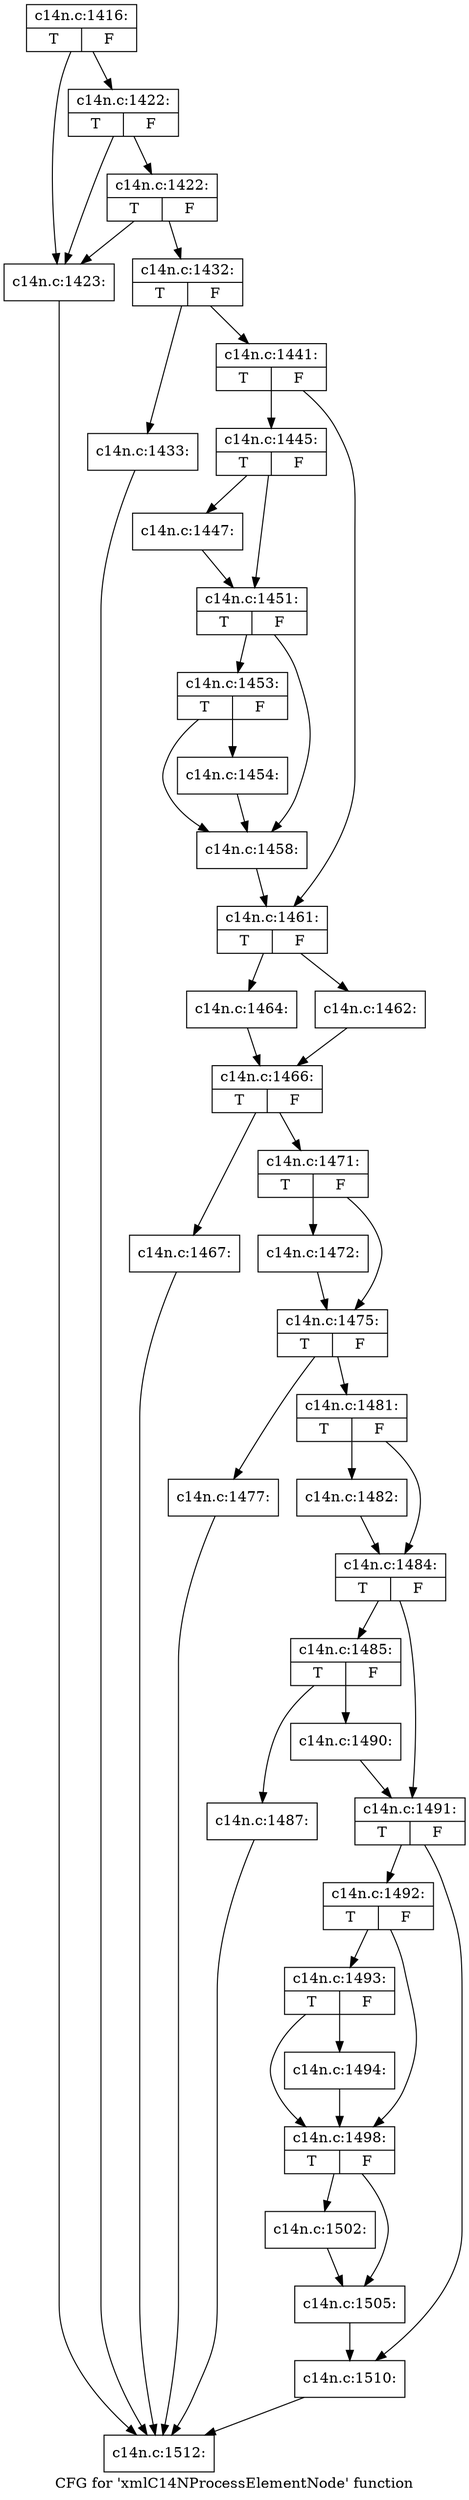digraph "CFG for 'xmlC14NProcessElementNode' function" {
	label="CFG for 'xmlC14NProcessElementNode' function";

	Node0x4ac1de0 [shape=record,label="{c14n.c:1416:|{<s0>T|<s1>F}}"];
	Node0x4ac1de0 -> Node0x4ac39d0;
	Node0x4ac1de0 -> Node0x4ac3af0;
	Node0x4ac3af0 [shape=record,label="{c14n.c:1422:|{<s0>T|<s1>F}}"];
	Node0x4ac3af0 -> Node0x4ac39d0;
	Node0x4ac3af0 -> Node0x4ac3a70;
	Node0x4ac3a70 [shape=record,label="{c14n.c:1422:|{<s0>T|<s1>F}}"];
	Node0x4ac3a70 -> Node0x4ac39d0;
	Node0x4ac3a70 -> Node0x4ac3a20;
	Node0x4ac39d0 [shape=record,label="{c14n.c:1423:}"];
	Node0x4ac39d0 -> Node0x4aaeec0;
	Node0x4ac3a20 [shape=record,label="{c14n.c:1432:|{<s0>T|<s1>F}}"];
	Node0x4ac3a20 -> Node0x4ac48a0;
	Node0x4ac3a20 -> Node0x4ac48f0;
	Node0x4ac48a0 [shape=record,label="{c14n.c:1433:}"];
	Node0x4ac48a0 -> Node0x4aaeec0;
	Node0x4ac48f0 [shape=record,label="{c14n.c:1441:|{<s0>T|<s1>F}}"];
	Node0x4ac48f0 -> Node0x4ac61c0;
	Node0x4ac48f0 -> Node0x4ac6210;
	Node0x4ac61c0 [shape=record,label="{c14n.c:1445:|{<s0>T|<s1>F}}"];
	Node0x4ac61c0 -> Node0x4ac63d0;
	Node0x4ac61c0 -> Node0x4ac6420;
	Node0x4ac63d0 [shape=record,label="{c14n.c:1447:}"];
	Node0x4ac63d0 -> Node0x4ac6420;
	Node0x4ac6420 [shape=record,label="{c14n.c:1451:|{<s0>T|<s1>F}}"];
	Node0x4ac6420 -> Node0x4ac7290;
	Node0x4ac6420 -> Node0x4ac7240;
	Node0x4ac7290 [shape=record,label="{c14n.c:1453:|{<s0>T|<s1>F}}"];
	Node0x4ac7290 -> Node0x4ac71f0;
	Node0x4ac7290 -> Node0x4ac7240;
	Node0x4ac71f0 [shape=record,label="{c14n.c:1454:}"];
	Node0x4ac71f0 -> Node0x4ac7240;
	Node0x4ac7240 [shape=record,label="{c14n.c:1458:}"];
	Node0x4ac7240 -> Node0x4ac6210;
	Node0x4ac6210 [shape=record,label="{c14n.c:1461:|{<s0>T|<s1>F}}"];
	Node0x4ac6210 -> Node0x4ac8fc0;
	Node0x4ac6210 -> Node0x4ac7b70;
	Node0x4ac7b70 [shape=record,label="{c14n.c:1462:}"];
	Node0x4ac7b70 -> Node0x4ac8f70;
	Node0x4ac8fc0 [shape=record,label="{c14n.c:1464:}"];
	Node0x4ac8fc0 -> Node0x4ac8f70;
	Node0x4ac8f70 [shape=record,label="{c14n.c:1466:|{<s0>T|<s1>F}}"];
	Node0x4ac8f70 -> Node0x49fb960;
	Node0x4ac8f70 -> Node0x4ac51c0;
	Node0x49fb960 [shape=record,label="{c14n.c:1467:}"];
	Node0x49fb960 -> Node0x4aaeec0;
	Node0x4ac51c0 [shape=record,label="{c14n.c:1471:|{<s0>T|<s1>F}}"];
	Node0x4ac51c0 -> Node0x4aca660;
	Node0x4ac51c0 -> Node0x4aca6b0;
	Node0x4aca660 [shape=record,label="{c14n.c:1472:}"];
	Node0x4aca660 -> Node0x4aca6b0;
	Node0x4aca6b0 [shape=record,label="{c14n.c:1475:|{<s0>T|<s1>F}}"];
	Node0x4aca6b0 -> Node0x4acad10;
	Node0x4aca6b0 -> Node0x4acb640;
	Node0x4acad10 [shape=record,label="{c14n.c:1477:}"];
	Node0x4acad10 -> Node0x4aaeec0;
	Node0x4acb640 [shape=record,label="{c14n.c:1481:|{<s0>T|<s1>F}}"];
	Node0x4acb640 -> Node0x4ac97e0;
	Node0x4acb640 -> Node0x4ac9830;
	Node0x4ac97e0 [shape=record,label="{c14n.c:1482:}"];
	Node0x4ac97e0 -> Node0x4ac9830;
	Node0x4ac9830 [shape=record,label="{c14n.c:1484:|{<s0>T|<s1>F}}"];
	Node0x4ac9830 -> Node0x4aa87a0;
	Node0x4ac9830 -> Node0x4acc460;
	Node0x4aa87a0 [shape=record,label="{c14n.c:1485:|{<s0>T|<s1>F}}"];
	Node0x4aa87a0 -> Node0x4accbc0;
	Node0x4aa87a0 -> Node0x4accc10;
	Node0x4accbc0 [shape=record,label="{c14n.c:1487:}"];
	Node0x4accbc0 -> Node0x4aaeec0;
	Node0x4accc10 [shape=record,label="{c14n.c:1490:}"];
	Node0x4accc10 -> Node0x4acc460;
	Node0x4acc460 [shape=record,label="{c14n.c:1491:|{<s0>T|<s1>F}}"];
	Node0x4acc460 -> Node0x4acd730;
	Node0x4acc460 -> Node0x4acd780;
	Node0x4acd730 [shape=record,label="{c14n.c:1492:|{<s0>T|<s1>F}}"];
	Node0x4acd730 -> Node0x4a5a090;
	Node0x4acd730 -> Node0x4a5a040;
	Node0x4a5a090 [shape=record,label="{c14n.c:1493:|{<s0>T|<s1>F}}"];
	Node0x4a5a090 -> Node0x4a59ff0;
	Node0x4a5a090 -> Node0x4a5a040;
	Node0x4a59ff0 [shape=record,label="{c14n.c:1494:}"];
	Node0x4a59ff0 -> Node0x4a5a040;
	Node0x4a5a040 [shape=record,label="{c14n.c:1498:|{<s0>T|<s1>F}}"];
	Node0x4a5a040 -> Node0x4acfea0;
	Node0x4a5a040 -> Node0x4acfef0;
	Node0x4acfea0 [shape=record,label="{c14n.c:1502:}"];
	Node0x4acfea0 -> Node0x4acfef0;
	Node0x4acfef0 [shape=record,label="{c14n.c:1505:}"];
	Node0x4acfef0 -> Node0x4acd780;
	Node0x4acd780 [shape=record,label="{c14n.c:1510:}"];
	Node0x4acd780 -> Node0x4aaeec0;
	Node0x4aaeec0 [shape=record,label="{c14n.c:1512:}"];
}
